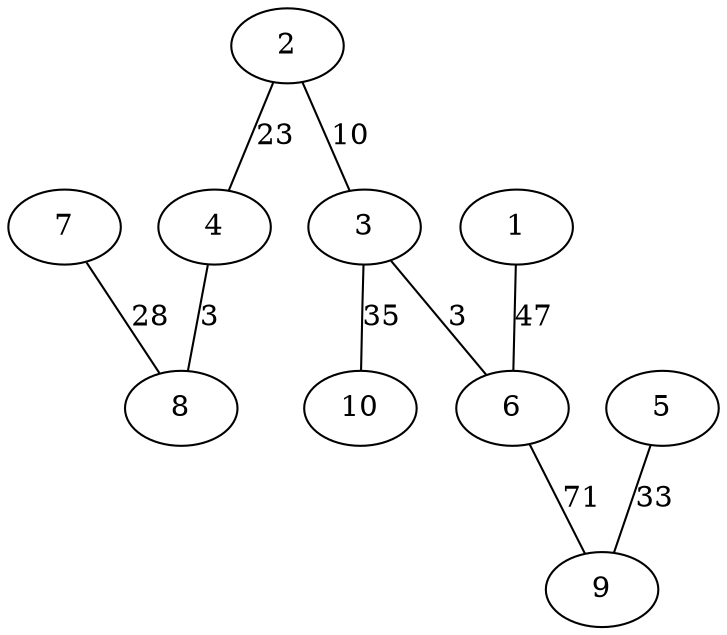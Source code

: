 graph G_1_MST {
    2;
    4;
    3;
    10;
    5;
    9;
    8;
    6;
    1;
    7;
    2 -- 4 [label="23"];
    3 -- 10 [label="35"];
    2 -- 3 [label="10"];
    5 -- 9 [label="33"];
    4 -- 8 [label="3"];
    3 -- 6 [label="3"];
    1 -- 6 [label="47"];
    6 -- 9 [label="71"];
    7 -- 8 [label="28"];
}